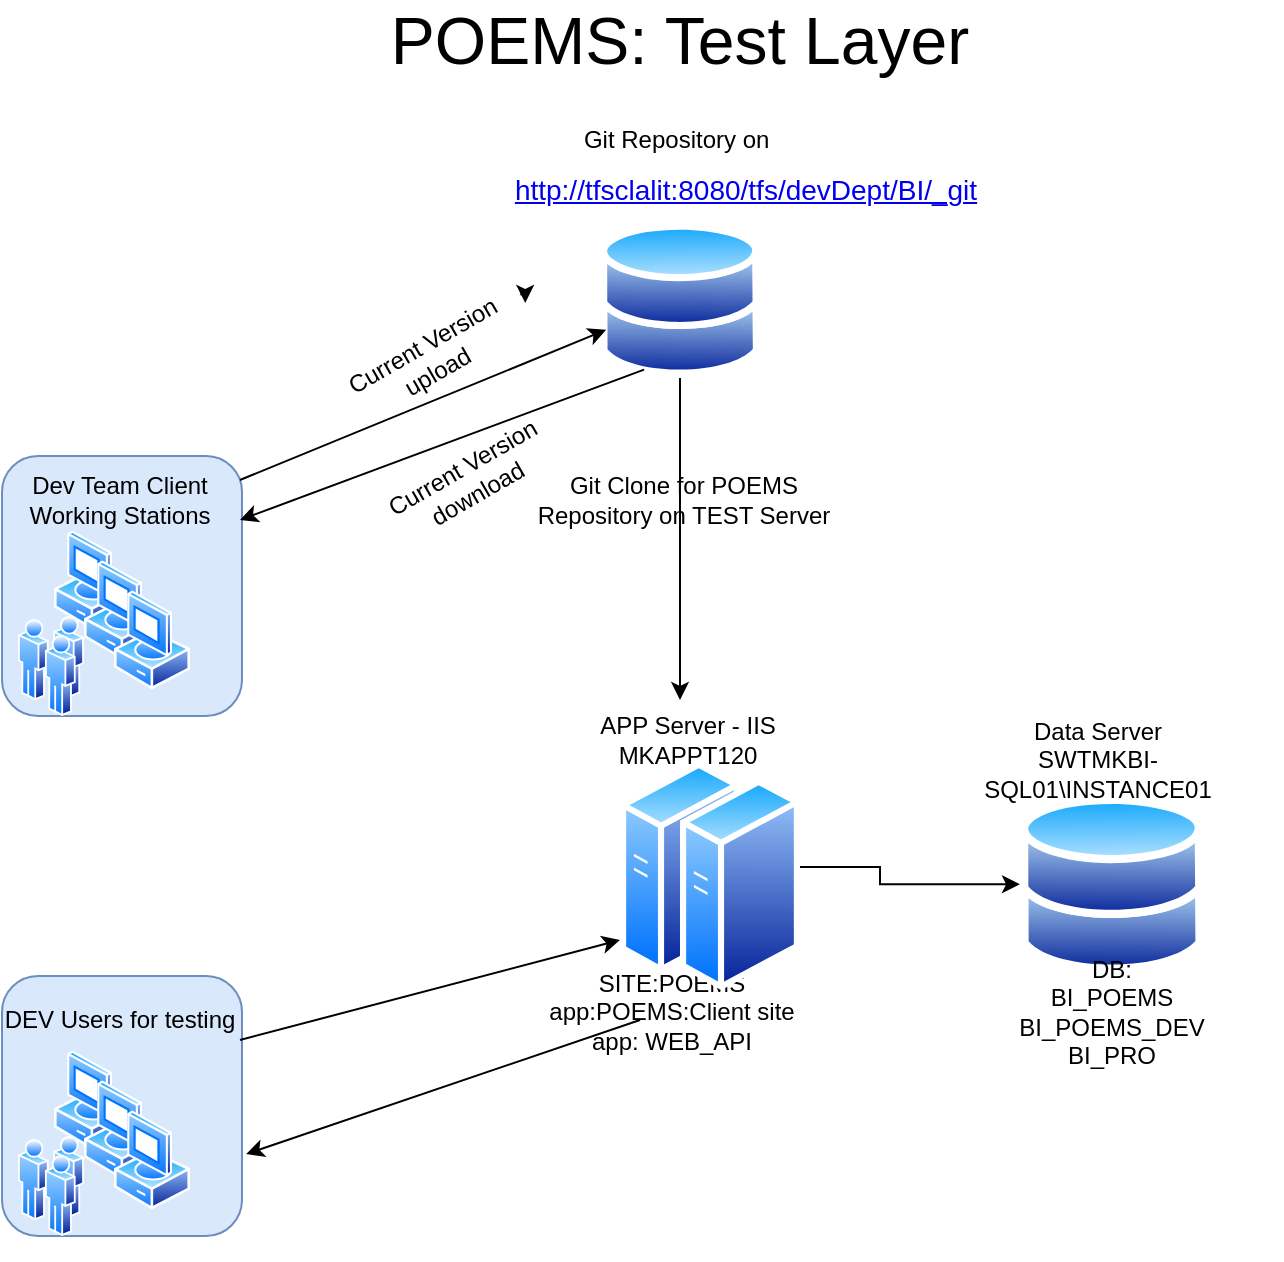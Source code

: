 <mxfile version="13.10.5" type="github">
  <diagram id="S1MZMkowrDpZxT971oYR" name="Page-1">
    <mxGraphModel dx="1182" dy="732" grid="1" gridSize="10" guides="1" tooltips="1" connect="1" arrows="1" fold="1" page="1" pageScale="1" pageWidth="827" pageHeight="1169" math="0" shadow="0">
      <root>
        <mxCell id="0" />
        <mxCell id="1" parent="0" />
        <mxCell id="GRu9Dr_bwwHHZLdOvdJI-1" value="" style="group" parent="1" vertex="1" connectable="0">
          <mxGeometry x="100" y="250" width="121" height="130" as="geometry" />
        </mxCell>
        <mxCell id="GRu9Dr_bwwHHZLdOvdJI-2" value="" style="group" parent="GRu9Dr_bwwHHZLdOvdJI-1" vertex="1" connectable="0">
          <mxGeometry x="27" y="25" width="94" height="105" as="geometry" />
        </mxCell>
        <mxCell id="GRu9Dr_bwwHHZLdOvdJI-3" value="" style="rounded=1;whiteSpace=wrap;html=1;fillColor=#dae8fc;strokeColor=#6c8ebf;" parent="GRu9Dr_bwwHHZLdOvdJI-2" vertex="1">
          <mxGeometry x="-26" y="-37" width="120" height="130" as="geometry" />
        </mxCell>
        <mxCell id="GRu9Dr_bwwHHZLdOvdJI-4" value="" style="aspect=fixed;perimeter=ellipsePerimeter;html=1;align=center;shadow=0;dashed=0;spacingTop=3;image;image=img/lib/active_directory/vista_client.svg;" parent="GRu9Dr_bwwHHZLdOvdJI-2" vertex="1">
          <mxGeometry width="38" height="50" as="geometry" />
        </mxCell>
        <mxCell id="GRu9Dr_bwwHHZLdOvdJI-5" value="" style="aspect=fixed;perimeter=ellipsePerimeter;html=1;align=center;shadow=0;dashed=0;spacingTop=3;image;image=img/lib/active_directory/vista_client.svg;" parent="GRu9Dr_bwwHHZLdOvdJI-2" vertex="1">
          <mxGeometry x="15" y="15" width="38" height="50" as="geometry" />
        </mxCell>
        <mxCell id="GRu9Dr_bwwHHZLdOvdJI-6" value="" style="aspect=fixed;perimeter=ellipsePerimeter;html=1;align=center;shadow=0;dashed=0;spacingTop=3;image;image=img/lib/active_directory/vista_client.svg;" parent="GRu9Dr_bwwHHZLdOvdJI-2" vertex="1">
          <mxGeometry x="30" y="30" width="38" height="50" as="geometry" />
        </mxCell>
        <mxCell id="GRu9Dr_bwwHHZLdOvdJI-7" value="" style="aspect=fixed;perimeter=ellipsePerimeter;html=1;align=center;shadow=0;dashed=0;spacingTop=3;image;image=img/lib/active_directory/users.svg;" parent="GRu9Dr_bwwHHZLdOvdJI-2" vertex="1">
          <mxGeometry x="-18" y="43" width="33" height="50" as="geometry" />
        </mxCell>
        <mxCell id="GRu9Dr_bwwHHZLdOvdJI-8" value="Dev Team Client Working Stations" style="text;html=1;strokeColor=none;fillColor=none;align=center;verticalAlign=middle;whiteSpace=wrap;rounded=0;" parent="GRu9Dr_bwwHHZLdOvdJI-1" vertex="1">
          <mxGeometry width="120" height="20" as="geometry" />
        </mxCell>
        <mxCell id="GRu9Dr_bwwHHZLdOvdJI-9" value="" style="aspect=fixed;perimeter=ellipsePerimeter;html=1;align=center;shadow=0;dashed=0;spacingTop=3;image;image=img/lib/active_directory/databases.svg;" parent="1" vertex="1">
          <mxGeometry x="400" y="120.6" width="80" height="78.4" as="geometry" />
        </mxCell>
        <mxCell id="GRu9Dr_bwwHHZLdOvdJI-10" value="Git Repository on&amp;nbsp;" style="text;html=1;strokeColor=none;fillColor=none;align=center;verticalAlign=middle;whiteSpace=wrap;rounded=0;" parent="1" vertex="1">
          <mxGeometry x="355" y="70" width="170" height="20" as="geometry" />
        </mxCell>
        <mxCell id="GRu9Dr_bwwHHZLdOvdJI-11" value="&lt;div style=&quot;box-sizing: border-box ; font-family: &amp;#34;segoe ui&amp;#34; , , &amp;#34;apple color emoji&amp;#34; , &amp;#34;segoe ui emoji&amp;#34; , sans-serif ; font-size: 14px&quot;&gt;&lt;a href=&quot;http://mkapp004:4800/Bonobo.Git.Server/Repository/&quot; title=&quot;http://mkapp004:4800/bonobo.git.server/repository/&quot;&gt;http://tfsclalit:8080/tfs/devDept/BI/_git&lt;/a&gt;&lt;br&gt;&lt;/div&gt;" style="text;html=1;strokeColor=none;fillColor=none;align=center;verticalAlign=middle;whiteSpace=wrap;rounded=0;" parent="1" vertex="1">
          <mxGeometry x="290" y="100" width="366" height="10" as="geometry" />
        </mxCell>
        <mxCell id="GRu9Dr_bwwHHZLdOvdJI-12" value="" style="endArrow=classic;html=1;exitX=1;exitY=0;exitDx=0;exitDy=0;" parent="1" source="GRu9Dr_bwwHHZLdOvdJI-8" target="GRu9Dr_bwwHHZLdOvdJI-9" edge="1">
          <mxGeometry width="50" height="50" relative="1" as="geometry">
            <mxPoint x="390" y="360" as="sourcePoint" />
            <mxPoint x="460" y="330" as="targetPoint" />
          </mxGeometry>
        </mxCell>
        <mxCell id="GRu9Dr_bwwHHZLdOvdJI-13" value="Current Version upload" style="text;html=1;strokeColor=none;fillColor=none;align=center;verticalAlign=middle;whiteSpace=wrap;rounded=0;rotation=-30;" parent="1" vertex="1">
          <mxGeometry x="260" y="179" width="110" height="20" as="geometry" />
        </mxCell>
        <mxCell id="GRu9Dr_bwwHHZLdOvdJI-14" style="edgeStyle=orthogonalEdgeStyle;rounded=0;orthogonalLoop=1;jettySize=auto;html=1;exitX=1;exitY=0.25;exitDx=0;exitDy=0;entryX=1;entryY=0.5;entryDx=0;entryDy=0;" parent="1" source="GRu9Dr_bwwHHZLdOvdJI-13" target="GRu9Dr_bwwHHZLdOvdJI-13" edge="1">
          <mxGeometry relative="1" as="geometry" />
        </mxCell>
        <mxCell id="GRu9Dr_bwwHHZLdOvdJI-15" value="" style="endArrow=classic;html=1;exitX=0.25;exitY=1;exitDx=0;exitDy=0;entryX=1;entryY=1;entryDx=0;entryDy=0;" parent="1" source="GRu9Dr_bwwHHZLdOvdJI-9" target="GRu9Dr_bwwHHZLdOvdJI-8" edge="1">
          <mxGeometry width="50" height="50" relative="1" as="geometry">
            <mxPoint x="390" y="350" as="sourcePoint" />
            <mxPoint x="440" y="300" as="targetPoint" />
          </mxGeometry>
        </mxCell>
        <mxCell id="GRu9Dr_bwwHHZLdOvdJI-16" value="Current Version download" style="text;html=1;strokeColor=none;fillColor=none;align=center;verticalAlign=middle;whiteSpace=wrap;rounded=0;rotation=-30;" parent="1" vertex="1">
          <mxGeometry x="280" y="240" width="110" height="20" as="geometry" />
        </mxCell>
        <mxCell id="GRu9Dr_bwwHHZLdOvdJI-17" style="edgeStyle=orthogonalEdgeStyle;rounded=0;orthogonalLoop=1;jettySize=auto;html=1;" parent="1" source="GRu9Dr_bwwHHZLdOvdJI-18" target="GRu9Dr_bwwHHZLdOvdJI-35" edge="1">
          <mxGeometry relative="1" as="geometry" />
        </mxCell>
        <mxCell id="GRu9Dr_bwwHHZLdOvdJI-18" value="" style="aspect=fixed;perimeter=ellipsePerimeter;html=1;align=center;shadow=0;dashed=0;spacingTop=3;image;image=img/lib/active_directory/generic_server.svg;" parent="1" vertex="1">
          <mxGeometry x="410" y="390" width="60" height="107.14" as="geometry" />
        </mxCell>
        <mxCell id="GRu9Dr_bwwHHZLdOvdJI-20" value="SITE:POEMS&lt;br&gt;app:POEMS:Client site&lt;br&gt;app: WEB_API" style="text;html=1;strokeColor=none;fillColor=none;align=center;verticalAlign=middle;whiteSpace=wrap;rounded=0;" parent="1" vertex="1">
          <mxGeometry x="351" y="506.14" width="170" height="20" as="geometry" />
        </mxCell>
        <mxCell id="GRu9Dr_bwwHHZLdOvdJI-23" value="" style="group" parent="1" vertex="1" connectable="0">
          <mxGeometry x="100" y="510" width="121" height="130" as="geometry" />
        </mxCell>
        <mxCell id="GRu9Dr_bwwHHZLdOvdJI-24" value="" style="group" parent="GRu9Dr_bwwHHZLdOvdJI-23" vertex="1" connectable="0">
          <mxGeometry x="27" y="25" width="94" height="105" as="geometry" />
        </mxCell>
        <mxCell id="GRu9Dr_bwwHHZLdOvdJI-25" value="" style="rounded=1;whiteSpace=wrap;html=1;fillColor=#dae8fc;strokeColor=#6c8ebf;" parent="GRu9Dr_bwwHHZLdOvdJI-24" vertex="1">
          <mxGeometry x="-26" y="-37" width="120" height="130" as="geometry" />
        </mxCell>
        <mxCell id="GRu9Dr_bwwHHZLdOvdJI-26" value="" style="aspect=fixed;perimeter=ellipsePerimeter;html=1;align=center;shadow=0;dashed=0;spacingTop=3;image;image=img/lib/active_directory/vista_client.svg;" parent="GRu9Dr_bwwHHZLdOvdJI-24" vertex="1">
          <mxGeometry width="38" height="50" as="geometry" />
        </mxCell>
        <mxCell id="GRu9Dr_bwwHHZLdOvdJI-27" value="" style="aspect=fixed;perimeter=ellipsePerimeter;html=1;align=center;shadow=0;dashed=0;spacingTop=3;image;image=img/lib/active_directory/vista_client.svg;" parent="GRu9Dr_bwwHHZLdOvdJI-24" vertex="1">
          <mxGeometry x="15" y="15" width="38" height="50" as="geometry" />
        </mxCell>
        <mxCell id="GRu9Dr_bwwHHZLdOvdJI-28" value="" style="aspect=fixed;perimeter=ellipsePerimeter;html=1;align=center;shadow=0;dashed=0;spacingTop=3;image;image=img/lib/active_directory/vista_client.svg;" parent="GRu9Dr_bwwHHZLdOvdJI-24" vertex="1">
          <mxGeometry x="30" y="30" width="38" height="50" as="geometry" />
        </mxCell>
        <mxCell id="GRu9Dr_bwwHHZLdOvdJI-29" value="" style="aspect=fixed;perimeter=ellipsePerimeter;html=1;align=center;shadow=0;dashed=0;spacingTop=3;image;image=img/lib/active_directory/users.svg;" parent="GRu9Dr_bwwHHZLdOvdJI-24" vertex="1">
          <mxGeometry x="-18" y="43" width="33" height="50" as="geometry" />
        </mxCell>
        <mxCell id="GRu9Dr_bwwHHZLdOvdJI-30" value="DEV Users for testing" style="text;html=1;strokeColor=none;fillColor=none;align=center;verticalAlign=middle;whiteSpace=wrap;rounded=0;" parent="GRu9Dr_bwwHHZLdOvdJI-23" vertex="1">
          <mxGeometry width="120" height="20" as="geometry" />
        </mxCell>
        <mxCell id="GRu9Dr_bwwHHZLdOvdJI-31" value="" style="endArrow=classic;html=1;exitX=1;exitY=1;exitDx=0;exitDy=0;" parent="1" source="GRu9Dr_bwwHHZLdOvdJI-30" edge="1">
          <mxGeometry width="50" height="50" relative="1" as="geometry">
            <mxPoint x="390" y="340" as="sourcePoint" />
            <mxPoint x="410" y="480" as="targetPoint" />
          </mxGeometry>
        </mxCell>
        <mxCell id="GRu9Dr_bwwHHZLdOvdJI-32" value="" style="endArrow=classic;html=1;entryX=1.017;entryY=0.685;entryDx=0;entryDy=0;entryPerimeter=0;" parent="1" target="GRu9Dr_bwwHHZLdOvdJI-25" edge="1">
          <mxGeometry width="50" height="50" relative="1" as="geometry">
            <mxPoint x="420" y="520" as="sourcePoint" />
            <mxPoint x="440" y="290" as="targetPoint" />
          </mxGeometry>
        </mxCell>
        <mxCell id="GRu9Dr_bwwHHZLdOvdJI-33" value="" style="endArrow=classic;html=1;" parent="1" source="GRu9Dr_bwwHHZLdOvdJI-9" edge="1">
          <mxGeometry width="50" height="50" relative="1" as="geometry">
            <mxPoint x="390" y="340" as="sourcePoint" />
            <mxPoint x="440" y="360" as="targetPoint" />
          </mxGeometry>
        </mxCell>
        <mxCell id="GRu9Dr_bwwHHZLdOvdJI-34" value="Git Clone for POEMS Repository on TEST Server" style="text;html=1;strokeColor=none;fillColor=none;align=center;verticalAlign=middle;whiteSpace=wrap;rounded=0;" parent="1" vertex="1">
          <mxGeometry x="357" y="250" width="170" height="20" as="geometry" />
        </mxCell>
        <mxCell id="GRu9Dr_bwwHHZLdOvdJI-35" value="" style="aspect=fixed;perimeter=ellipsePerimeter;html=1;align=center;shadow=0;dashed=0;spacingTop=3;image;image=img/lib/active_directory/databases.svg;" parent="1" vertex="1">
          <mxGeometry x="610" y="407.14" width="91.84" height="90" as="geometry" />
        </mxCell>
        <mxCell id="GRu9Dr_bwwHHZLdOvdJI-36" value="Data Server&lt;br&gt;SWTMKBI-SQL01\INSTANCE01" style="text;html=1;strokeColor=none;fillColor=none;align=center;verticalAlign=middle;whiteSpace=wrap;rounded=0;" parent="1" vertex="1">
          <mxGeometry x="564" y="380" width="170" height="20" as="geometry" />
        </mxCell>
        <mxCell id="GRu9Dr_bwwHHZLdOvdJI-37" value="DB:&lt;br&gt;BI_POEMS&lt;br&gt;BI_POEMS_DEV&lt;br&gt;BI_PRO" style="text;html=1;strokeColor=none;fillColor=none;align=center;verticalAlign=middle;whiteSpace=wrap;rounded=0;" parent="1" vertex="1">
          <mxGeometry x="570.92" y="506.14" width="170" height="20" as="geometry" />
        </mxCell>
        <mxCell id="_0kO8IcrxBATdOpaD8Rz-1" value="POEMS: Test Layer" style="text;html=1;strokeColor=none;fillColor=none;align=center;verticalAlign=middle;whiteSpace=wrap;rounded=0;fontSize=33;" parent="1" vertex="1">
          <mxGeometry x="190" y="20" width="500" height="20" as="geometry" />
        </mxCell>
        <mxCell id="WM6R3URQnMLnYJnTFzl9-1" value="" style="aspect=fixed;perimeter=ellipsePerimeter;html=1;align=center;shadow=0;dashed=0;spacingTop=3;image;image=img/lib/active_directory/generic_server.svg;" vertex="1" parent="1">
          <mxGeometry x="440" y="398.57" width="60" height="107.14" as="geometry" />
        </mxCell>
        <mxCell id="WM6R3URQnMLnYJnTFzl9-2" value="APP Server - IIS&lt;br&gt;MKAPPT120" style="text;html=1;strokeColor=none;fillColor=none;align=center;verticalAlign=middle;whiteSpace=wrap;rounded=0;" vertex="1" parent="1">
          <mxGeometry x="359" y="370" width="170" height="20" as="geometry" />
        </mxCell>
      </root>
    </mxGraphModel>
  </diagram>
</mxfile>
